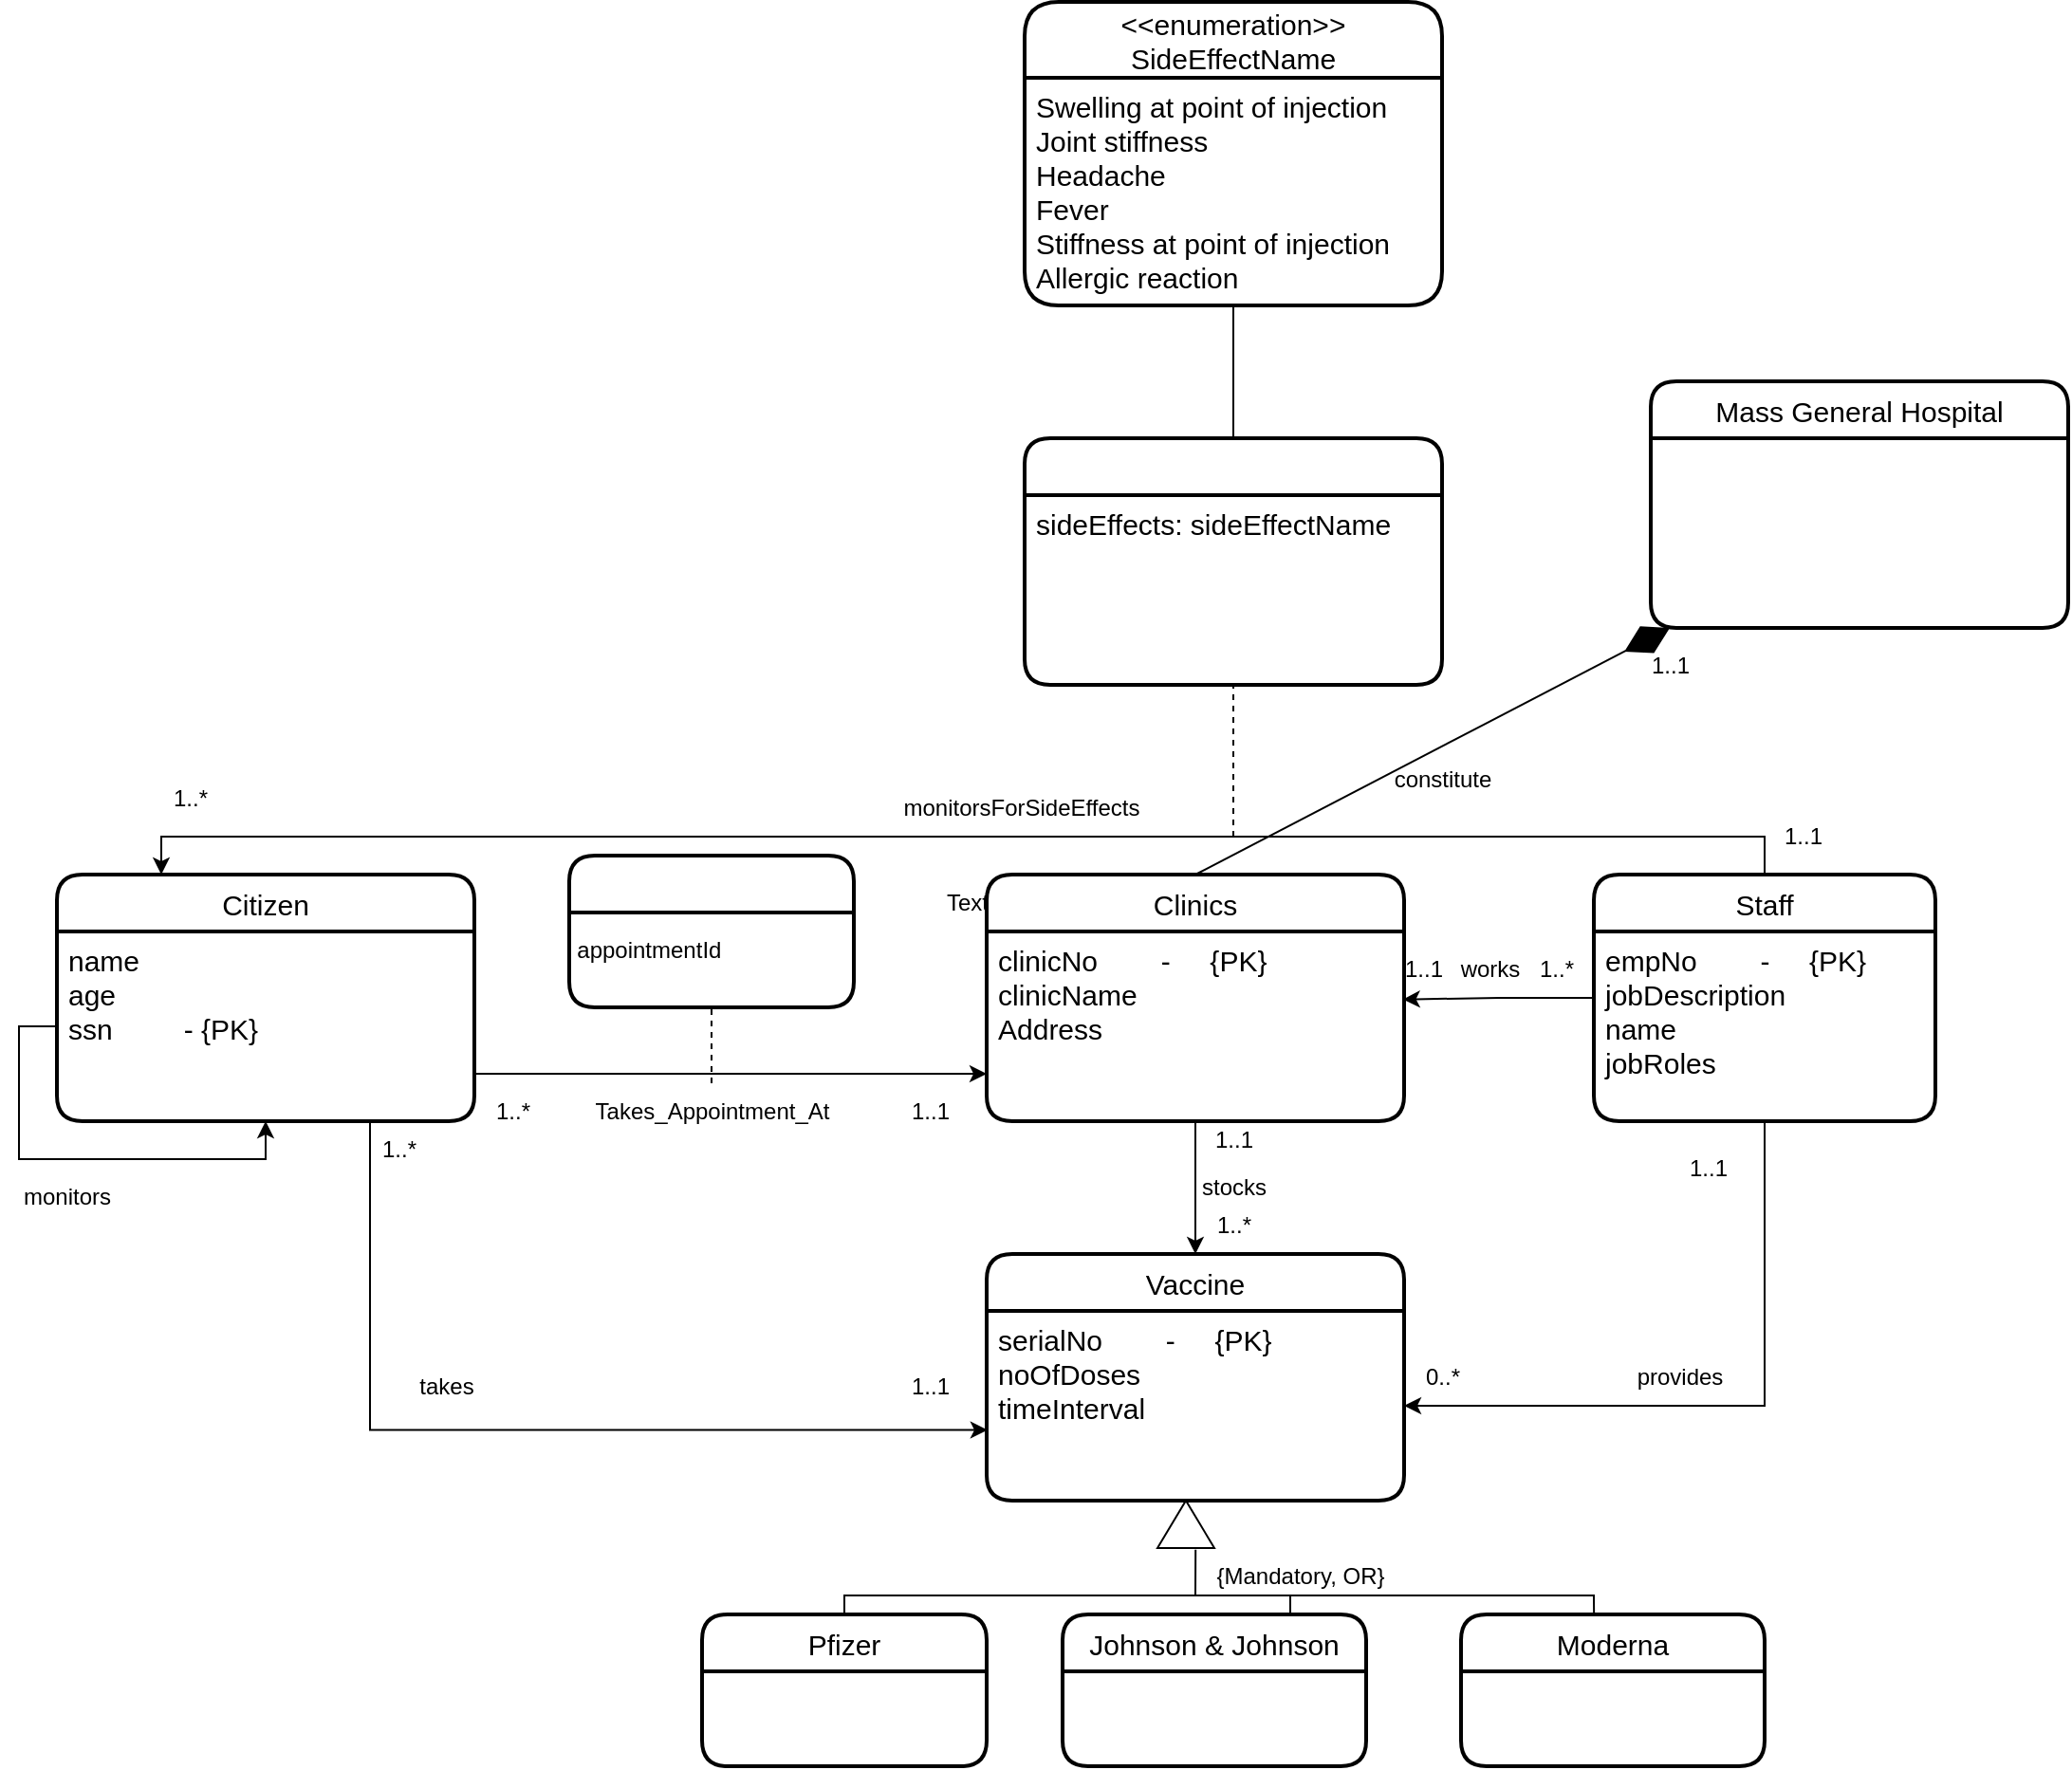 <mxfile version="20.8.5" type="github" pages="3">
  <diagram id="0muBZeDZ4wnzqgPl6z7S" name="Page-3">
    <mxGraphModel dx="3168" dy="2088" grid="1" gridSize="10" guides="1" tooltips="1" connect="1" arrows="1" fold="1" page="1" pageScale="1" pageWidth="850" pageHeight="1100" math="0" shadow="0">
      <root>
        <mxCell id="0" />
        <mxCell id="1" parent="0" />
        <mxCell id="P3esFlHFc6xtRCxM-Ww3-1" value="Clinics" style="swimlane;childLayout=stackLayout;horizontal=1;startSize=30;horizontalStack=0;rounded=1;fontSize=15;fontStyle=0;strokeWidth=2;resizeParent=0;resizeLast=1;shadow=0;dashed=0;align=center;" vertex="1" parent="1">
          <mxGeometry x="-520" y="90" width="220" height="130" as="geometry" />
        </mxCell>
        <mxCell id="P3esFlHFc6xtRCxM-Ww3-2" value="clinicNo        -     {PK}&#xa;clinicName    &#xa;Address&#xa;" style="align=left;strokeColor=none;fillColor=none;spacingLeft=4;fontSize=15;verticalAlign=top;resizable=0;rotatable=0;part=1;" vertex="1" parent="P3esFlHFc6xtRCxM-Ww3-1">
          <mxGeometry y="30" width="220" height="100" as="geometry" />
        </mxCell>
        <mxCell id="P3esFlHFc6xtRCxM-Ww3-4" value="Vaccine" style="swimlane;childLayout=stackLayout;horizontal=1;startSize=30;horizontalStack=0;rounded=1;fontSize=15;fontStyle=0;strokeWidth=2;resizeParent=0;resizeLast=1;shadow=0;dashed=0;align=center;" vertex="1" parent="1">
          <mxGeometry x="-520" y="290" width="220" height="130" as="geometry" />
        </mxCell>
        <mxCell id="P3esFlHFc6xtRCxM-Ww3-5" value="serialNo        -     {PK}&#xa;noOfDoses&#xa;timeInterval&#xa;" style="align=left;strokeColor=none;fillColor=none;spacingLeft=4;fontSize=15;verticalAlign=top;resizable=0;rotatable=0;part=1;" vertex="1" parent="P3esFlHFc6xtRCxM-Ww3-4">
          <mxGeometry y="30" width="220" height="100" as="geometry" />
        </mxCell>
        <mxCell id="P3esFlHFc6xtRCxM-Ww3-6" value="Pfizer" style="swimlane;childLayout=stackLayout;horizontal=1;startSize=30;horizontalStack=0;rounded=1;fontSize=15;fontStyle=0;strokeWidth=2;resizeParent=0;resizeLast=1;shadow=0;dashed=0;align=center;" vertex="1" parent="1">
          <mxGeometry x="-670" y="480" width="150" height="80" as="geometry" />
        </mxCell>
        <mxCell id="P3esFlHFc6xtRCxM-Ww3-8" value="Johnson &amp; Johnson" style="swimlane;childLayout=stackLayout;horizontal=1;startSize=30;horizontalStack=0;rounded=1;fontSize=15;fontStyle=0;strokeWidth=2;resizeParent=0;resizeLast=1;shadow=0;dashed=0;align=center;" vertex="1" parent="1">
          <mxGeometry x="-480" y="480" width="160" height="80" as="geometry" />
        </mxCell>
        <mxCell id="P3esFlHFc6xtRCxM-Ww3-9" value="Moderna" style="swimlane;childLayout=stackLayout;horizontal=1;startSize=30;horizontalStack=0;rounded=1;fontSize=15;fontStyle=0;strokeWidth=2;resizeParent=0;resizeLast=1;shadow=0;dashed=0;align=center;" vertex="1" parent="1">
          <mxGeometry x="-270" y="480" width="160" height="80" as="geometry" />
        </mxCell>
        <mxCell id="P3esFlHFc6xtRCxM-Ww3-10" value="" style="triangle;whiteSpace=wrap;html=1;rotation=-90;" vertex="1" parent="1">
          <mxGeometry x="-427.5" y="417.5" width="25" height="30" as="geometry" />
        </mxCell>
        <mxCell id="P3esFlHFc6xtRCxM-Ww3-11" value="" style="endArrow=none;html=1;rounded=0;exitX=0.5;exitY=0;exitDx=0;exitDy=0;entryX=-0.035;entryY=0.67;entryDx=0;entryDy=0;entryPerimeter=0;" edge="1" parent="1" source="P3esFlHFc6xtRCxM-Ww3-6" target="P3esFlHFc6xtRCxM-Ww3-10">
          <mxGeometry width="50" height="50" relative="1" as="geometry">
            <mxPoint x="-460" y="410" as="sourcePoint" />
            <mxPoint x="-410" y="450" as="targetPoint" />
            <Array as="points">
              <mxPoint x="-595" y="470" />
              <mxPoint x="-410" y="470" />
            </Array>
          </mxGeometry>
        </mxCell>
        <mxCell id="P3esFlHFc6xtRCxM-Ww3-12" value="" style="endArrow=none;html=1;rounded=0;entryX=0.75;entryY=0;entryDx=0;entryDy=0;" edge="1" parent="1" target="P3esFlHFc6xtRCxM-Ww3-8">
          <mxGeometry width="50" height="50" relative="1" as="geometry">
            <mxPoint x="-410" y="470" as="sourcePoint" />
            <mxPoint x="-370" y="400" as="targetPoint" />
            <Array as="points">
              <mxPoint x="-360" y="470" />
            </Array>
          </mxGeometry>
        </mxCell>
        <mxCell id="P3esFlHFc6xtRCxM-Ww3-13" value="" style="endArrow=none;html=1;rounded=0;entryX=0.438;entryY=0;entryDx=0;entryDy=0;entryPerimeter=0;" edge="1" parent="1" target="P3esFlHFc6xtRCxM-Ww3-9">
          <mxGeometry width="50" height="50" relative="1" as="geometry">
            <mxPoint x="-360" y="470" as="sourcePoint" />
            <mxPoint x="-280" y="400" as="targetPoint" />
            <Array as="points">
              <mxPoint x="-200" y="470" />
            </Array>
          </mxGeometry>
        </mxCell>
        <mxCell id="P3esFlHFc6xtRCxM-Ww3-14" value="{Mandatory, OR}" style="text;html=1;align=center;verticalAlign=middle;resizable=0;points=[];autosize=1;strokeColor=none;fillColor=none;" vertex="1" parent="1">
          <mxGeometry x="-410" y="445" width="110" height="30" as="geometry" />
        </mxCell>
        <mxCell id="P3esFlHFc6xtRCxM-Ww3-22" style="edgeStyle=orthogonalEdgeStyle;rounded=0;orthogonalLoop=1;jettySize=auto;html=1;exitX=0;exitY=0.5;exitDx=0;exitDy=0;entryX=0.997;entryY=0.358;entryDx=0;entryDy=0;entryPerimeter=0;" edge="1" parent="1" source="P3esFlHFc6xtRCxM-Ww3-15" target="P3esFlHFc6xtRCxM-Ww3-2">
          <mxGeometry relative="1" as="geometry" />
        </mxCell>
        <mxCell id="P3esFlHFc6xtRCxM-Ww3-30" style="edgeStyle=orthogonalEdgeStyle;rounded=0;orthogonalLoop=1;jettySize=auto;html=1;exitX=0.5;exitY=0;exitDx=0;exitDy=0;entryX=0.25;entryY=0;entryDx=0;entryDy=0;" edge="1" parent="1" source="P3esFlHFc6xtRCxM-Ww3-15" target="P3esFlHFc6xtRCxM-Ww3-26">
          <mxGeometry relative="1" as="geometry" />
        </mxCell>
        <mxCell id="P3esFlHFc6xtRCxM-Ww3-15" value="Staff" style="swimlane;childLayout=stackLayout;horizontal=1;startSize=30;horizontalStack=0;rounded=1;fontSize=15;fontStyle=0;strokeWidth=2;resizeParent=0;resizeLast=1;shadow=0;dashed=0;align=center;" vertex="1" parent="1">
          <mxGeometry x="-200" y="90" width="180" height="130" as="geometry" />
        </mxCell>
        <mxCell id="P3esFlHFc6xtRCxM-Ww3-16" value="empNo        -     {PK}&#xa;jobDescription    &#xa;name&#xa;jobRoles&#xa;&#xa;" style="align=left;strokeColor=none;fillColor=none;spacingLeft=4;fontSize=15;verticalAlign=top;resizable=0;rotatable=0;part=1;" vertex="1" parent="P3esFlHFc6xtRCxM-Ww3-15">
          <mxGeometry y="30" width="180" height="100" as="geometry" />
        </mxCell>
        <mxCell id="P3esFlHFc6xtRCxM-Ww3-17" style="edgeStyle=orthogonalEdgeStyle;rounded=0;orthogonalLoop=1;jettySize=auto;html=1;exitX=0.5;exitY=1;exitDx=0;exitDy=0;entryX=0.5;entryY=0;entryDx=0;entryDy=0;" edge="1" parent="1" source="P3esFlHFc6xtRCxM-Ww3-2" target="P3esFlHFc6xtRCxM-Ww3-4">
          <mxGeometry relative="1" as="geometry" />
        </mxCell>
        <mxCell id="P3esFlHFc6xtRCxM-Ww3-18" value="stocks" style="text;html=1;align=center;verticalAlign=middle;resizable=0;points=[];autosize=1;strokeColor=none;fillColor=none;" vertex="1" parent="1">
          <mxGeometry x="-420" y="240" width="60" height="30" as="geometry" />
        </mxCell>
        <mxCell id="P3esFlHFc6xtRCxM-Ww3-19" value="1..1" style="text;html=1;align=center;verticalAlign=middle;resizable=0;points=[];autosize=1;strokeColor=none;fillColor=none;" vertex="1" parent="1">
          <mxGeometry x="-410" y="215" width="40" height="30" as="geometry" />
        </mxCell>
        <mxCell id="P3esFlHFc6xtRCxM-Ww3-20" value="1..*" style="text;html=1;align=center;verticalAlign=middle;resizable=0;points=[];autosize=1;strokeColor=none;fillColor=none;" vertex="1" parent="1">
          <mxGeometry x="-410" y="260" width="40" height="30" as="geometry" />
        </mxCell>
        <mxCell id="P3esFlHFc6xtRCxM-Ww3-23" value="works" style="text;html=1;align=center;verticalAlign=middle;resizable=0;points=[];autosize=1;strokeColor=none;fillColor=none;" vertex="1" parent="1">
          <mxGeometry x="-280" y="125" width="50" height="30" as="geometry" />
        </mxCell>
        <mxCell id="P3esFlHFc6xtRCxM-Ww3-24" value="1..1" style="text;html=1;align=center;verticalAlign=middle;resizable=0;points=[];autosize=1;strokeColor=none;fillColor=none;" vertex="1" parent="1">
          <mxGeometry x="-310" y="125" width="40" height="30" as="geometry" />
        </mxCell>
        <mxCell id="P3esFlHFc6xtRCxM-Ww3-25" value="1..*" style="text;html=1;align=center;verticalAlign=middle;resizable=0;points=[];autosize=1;strokeColor=none;fillColor=none;" vertex="1" parent="1">
          <mxGeometry x="-240" y="125" width="40" height="30" as="geometry" />
        </mxCell>
        <mxCell id="P3esFlHFc6xtRCxM-Ww3-26" value="Citizen" style="swimlane;childLayout=stackLayout;horizontal=1;startSize=30;horizontalStack=0;rounded=1;fontSize=15;fontStyle=0;strokeWidth=2;resizeParent=0;resizeLast=1;shadow=0;dashed=0;align=center;" vertex="1" parent="1">
          <mxGeometry x="-1010" y="90" width="220" height="130" as="geometry" />
        </mxCell>
        <mxCell id="P3esFlHFc6xtRCxM-Ww3-27" value="name&#xa;age&#xa;ssn         - {PK}&#xa;" style="align=left;strokeColor=none;fillColor=none;spacingLeft=4;fontSize=15;verticalAlign=top;resizable=0;rotatable=0;part=1;" vertex="1" parent="P3esFlHFc6xtRCxM-Ww3-26">
          <mxGeometry y="30" width="220" height="100" as="geometry" />
        </mxCell>
        <mxCell id="P3esFlHFc6xtRCxM-Ww3-28" style="edgeStyle=orthogonalEdgeStyle;rounded=0;orthogonalLoop=1;jettySize=auto;html=1;exitX=0;exitY=0.5;exitDx=0;exitDy=0;" edge="1" parent="P3esFlHFc6xtRCxM-Ww3-26" source="P3esFlHFc6xtRCxM-Ww3-27" target="P3esFlHFc6xtRCxM-Ww3-27">
          <mxGeometry relative="1" as="geometry" />
        </mxCell>
        <mxCell id="P3esFlHFc6xtRCxM-Ww3-29" value="monitors" style="text;html=1;align=center;verticalAlign=middle;resizable=0;points=[];autosize=1;strokeColor=none;fillColor=none;" vertex="1" parent="1">
          <mxGeometry x="-1040" y="245" width="70" height="30" as="geometry" />
        </mxCell>
        <mxCell id="P3esFlHFc6xtRCxM-Ww3-31" value="monitorsForSideEffects" style="text;html=1;align=center;verticalAlign=middle;resizable=0;points=[];autosize=1;strokeColor=none;fillColor=none;" vertex="1" parent="1">
          <mxGeometry x="-577.5" y="40" width="150" height="30" as="geometry" />
        </mxCell>
        <mxCell id="P3esFlHFc6xtRCxM-Ww3-32" value="" style="swimlane;childLayout=stackLayout;horizontal=1;startSize=30;horizontalStack=0;rounded=1;fontSize=15;fontStyle=0;strokeWidth=2;resizeParent=0;resizeLast=1;shadow=0;dashed=0;align=center;" vertex="1" parent="1">
          <mxGeometry x="-500" y="-140" width="220" height="130" as="geometry" />
        </mxCell>
        <mxCell id="P3esFlHFc6xtRCxM-Ww3-33" value="sideEffects: sideEffectName " style="align=left;strokeColor=none;fillColor=none;spacingLeft=4;fontSize=15;verticalAlign=top;resizable=0;rotatable=0;part=1;" vertex="1" parent="P3esFlHFc6xtRCxM-Ww3-32">
          <mxGeometry y="30" width="220" height="100" as="geometry" />
        </mxCell>
        <mxCell id="P3esFlHFc6xtRCxM-Ww3-35" value="" style="endArrow=none;dashed=1;html=1;rounded=0;entryX=0.5;entryY=1;entryDx=0;entryDy=0;" edge="1" parent="1" target="P3esFlHFc6xtRCxM-Ww3-33">
          <mxGeometry width="50" height="50" relative="1" as="geometry">
            <mxPoint x="-390" y="70" as="sourcePoint" />
            <mxPoint x="-360" y="100" as="targetPoint" />
          </mxGeometry>
        </mxCell>
        <mxCell id="P3esFlHFc6xtRCxM-Ww3-36" value="&lt;&lt;enumeration&gt;&gt;&#xa;SideEffectName" style="swimlane;childLayout=stackLayout;horizontal=1;startSize=40;horizontalStack=0;rounded=1;fontSize=15;fontStyle=0;strokeWidth=2;resizeParent=0;resizeLast=1;shadow=0;dashed=0;align=center;" vertex="1" parent="1">
          <mxGeometry x="-500" y="-370" width="220" height="160" as="geometry" />
        </mxCell>
        <mxCell id="P3esFlHFc6xtRCxM-Ww3-37" value="Swelling at point of injection&#xa;Joint stiffness&#xa;Headache&#xa;Fever&#xa;Stiffness at point of injection&#xa;Allergic reaction&#xa;" style="align=left;strokeColor=none;fillColor=none;spacingLeft=4;fontSize=15;verticalAlign=top;resizable=0;rotatable=0;part=1;" vertex="1" parent="P3esFlHFc6xtRCxM-Ww3-36">
          <mxGeometry y="40" width="220" height="120" as="geometry" />
        </mxCell>
        <mxCell id="P3esFlHFc6xtRCxM-Ww3-38" value="" style="endArrow=none;html=1;rounded=0;entryX=0.5;entryY=1;entryDx=0;entryDy=0;" edge="1" parent="1" source="P3esFlHFc6xtRCxM-Ww3-32" target="P3esFlHFc6xtRCxM-Ww3-36">
          <mxGeometry width="50" height="50" relative="1" as="geometry">
            <mxPoint x="-410" y="-70" as="sourcePoint" />
            <mxPoint x="-360" y="-120" as="targetPoint" />
          </mxGeometry>
        </mxCell>
        <mxCell id="P3esFlHFc6xtRCxM-Ww3-39" value="1..*" style="text;html=1;align=center;verticalAlign=middle;resizable=0;points=[];autosize=1;strokeColor=none;fillColor=none;" vertex="1" parent="1">
          <mxGeometry x="-960" y="35" width="40" height="30" as="geometry" />
        </mxCell>
        <mxCell id="P3esFlHFc6xtRCxM-Ww3-40" style="edgeStyle=orthogonalEdgeStyle;rounded=0;orthogonalLoop=1;jettySize=auto;html=1;exitX=0.75;exitY=1;exitDx=0;exitDy=0;entryX=0.002;entryY=0.628;entryDx=0;entryDy=0;entryPerimeter=0;" edge="1" parent="1" source="P3esFlHFc6xtRCxM-Ww3-27" target="P3esFlHFc6xtRCxM-Ww3-5">
          <mxGeometry relative="1" as="geometry" />
        </mxCell>
        <mxCell id="P3esFlHFc6xtRCxM-Ww3-41" value="takes" style="text;html=1;align=center;verticalAlign=middle;resizable=0;points=[];autosize=1;strokeColor=none;fillColor=none;" vertex="1" parent="1">
          <mxGeometry x="-830" y="345" width="50" height="30" as="geometry" />
        </mxCell>
        <mxCell id="P3esFlHFc6xtRCxM-Ww3-42" value="1..*" style="text;html=1;align=center;verticalAlign=middle;resizable=0;points=[];autosize=1;strokeColor=none;fillColor=none;" vertex="1" parent="1">
          <mxGeometry x="-850" y="220" width="40" height="30" as="geometry" />
        </mxCell>
        <mxCell id="P3esFlHFc6xtRCxM-Ww3-43" value="1..1" style="text;html=1;align=center;verticalAlign=middle;resizable=0;points=[];autosize=1;strokeColor=none;fillColor=none;" vertex="1" parent="1">
          <mxGeometry x="-570" y="345" width="40" height="30" as="geometry" />
        </mxCell>
        <mxCell id="P3esFlHFc6xtRCxM-Ww3-44" style="edgeStyle=orthogonalEdgeStyle;rounded=0;orthogonalLoop=1;jettySize=auto;html=1;exitX=0.5;exitY=1;exitDx=0;exitDy=0;entryX=1;entryY=0.5;entryDx=0;entryDy=0;" edge="1" parent="1" source="P3esFlHFc6xtRCxM-Ww3-16" target="P3esFlHFc6xtRCxM-Ww3-5">
          <mxGeometry relative="1" as="geometry" />
        </mxCell>
        <mxCell id="P3esFlHFc6xtRCxM-Ww3-45" value="provides" style="text;html=1;align=center;verticalAlign=middle;resizable=0;points=[];autosize=1;strokeColor=none;fillColor=none;" vertex="1" parent="1">
          <mxGeometry x="-190" y="340" width="70" height="30" as="geometry" />
        </mxCell>
        <mxCell id="P3esFlHFc6xtRCxM-Ww3-46" value="0..*" style="text;html=1;align=center;verticalAlign=middle;resizable=0;points=[];autosize=1;strokeColor=none;fillColor=none;" vertex="1" parent="1">
          <mxGeometry x="-300" y="340" width="40" height="30" as="geometry" />
        </mxCell>
        <mxCell id="P3esFlHFc6xtRCxM-Ww3-48" value="" style="swimlane;childLayout=stackLayout;horizontal=1;startSize=30;horizontalStack=0;rounded=1;fontSize=15;fontStyle=0;strokeWidth=2;resizeParent=0;resizeLast=1;shadow=0;dashed=0;align=center;" vertex="1" parent="1">
          <mxGeometry x="-740" y="80" width="150" height="80" as="geometry" />
        </mxCell>
        <mxCell id="P3esFlHFc6xtRCxM-Ww3-49" value="&lt;span style=&quot;white-space: pre;&quot;&gt;	&lt;/span&gt;appointmentId" style="text;html=1;align=center;verticalAlign=middle;resizable=0;points=[];autosize=1;strokeColor=none;fillColor=none;" vertex="1" parent="1">
          <mxGeometry x="-765" y="115" width="130" height="30" as="geometry" />
        </mxCell>
        <mxCell id="P3esFlHFc6xtRCxM-Ww3-51" style="edgeStyle=orthogonalEdgeStyle;rounded=0;orthogonalLoop=1;jettySize=auto;html=1;exitX=1;exitY=0.75;exitDx=0;exitDy=0;entryX=0;entryY=0.75;entryDx=0;entryDy=0;" edge="1" parent="1" source="P3esFlHFc6xtRCxM-Ww3-27" target="P3esFlHFc6xtRCxM-Ww3-2">
          <mxGeometry relative="1" as="geometry" />
        </mxCell>
        <mxCell id="P3esFlHFc6xtRCxM-Ww3-52" value="" style="endArrow=none;dashed=1;html=1;rounded=0;entryX=0.5;entryY=1;entryDx=0;entryDy=0;" edge="1" parent="1" target="P3esFlHFc6xtRCxM-Ww3-48">
          <mxGeometry width="50" height="50" relative="1" as="geometry">
            <mxPoint x="-665" y="200" as="sourcePoint" />
            <mxPoint x="-670" y="220" as="targetPoint" />
          </mxGeometry>
        </mxCell>
        <mxCell id="P3esFlHFc6xtRCxM-Ww3-53" value="Takes_Appointment_At" style="text;html=1;align=center;verticalAlign=middle;resizable=0;points=[];autosize=1;strokeColor=none;fillColor=none;" vertex="1" parent="1">
          <mxGeometry x="-740" y="200" width="150" height="30" as="geometry" />
        </mxCell>
        <mxCell id="P3esFlHFc6xtRCxM-Ww3-54" value="1..*" style="text;html=1;align=center;verticalAlign=middle;resizable=0;points=[];autosize=1;strokeColor=none;fillColor=none;" vertex="1" parent="1">
          <mxGeometry x="-790" y="200" width="40" height="30" as="geometry" />
        </mxCell>
        <mxCell id="P3esFlHFc6xtRCxM-Ww3-55" value="1..1" style="text;html=1;align=center;verticalAlign=middle;resizable=0;points=[];autosize=1;strokeColor=none;fillColor=none;" vertex="1" parent="1">
          <mxGeometry x="-570" y="200" width="40" height="30" as="geometry" />
        </mxCell>
        <mxCell id="P3esFlHFc6xtRCxM-Ww3-56" value="1..1" style="text;html=1;align=center;verticalAlign=middle;resizable=0;points=[];autosize=1;strokeColor=none;fillColor=none;" vertex="1" parent="1">
          <mxGeometry x="-160" y="230" width="40" height="30" as="geometry" />
        </mxCell>
        <mxCell id="P3esFlHFc6xtRCxM-Ww3-57" value="1..1" style="text;html=1;align=center;verticalAlign=middle;resizable=0;points=[];autosize=1;strokeColor=none;fillColor=none;" vertex="1" parent="1">
          <mxGeometry x="-110" y="55" width="40" height="30" as="geometry" />
        </mxCell>
        <mxCell id="P3esFlHFc6xtRCxM-Ww3-58" value="" style="endArrow=diamondThin;endFill=1;endSize=24;html=1;rounded=0;exitX=0.5;exitY=0;exitDx=0;exitDy=0;" edge="1" parent="1" source="P3esFlHFc6xtRCxM-Ww3-1">
          <mxGeometry width="160" relative="1" as="geometry">
            <mxPoint x="-440" y="10" as="sourcePoint" />
            <mxPoint x="-160" y="-40" as="targetPoint" />
          </mxGeometry>
        </mxCell>
        <mxCell id="P3esFlHFc6xtRCxM-Ww3-59" value="Mass General Hospital" style="swimlane;childLayout=stackLayout;horizontal=1;startSize=30;horizontalStack=0;rounded=1;fontSize=15;fontStyle=0;strokeWidth=2;resizeParent=0;resizeLast=1;shadow=0;dashed=0;align=center;" vertex="1" parent="1">
          <mxGeometry x="-170" y="-170" width="220" height="130" as="geometry" />
        </mxCell>
        <mxCell id="P3esFlHFc6xtRCxM-Ww3-61" value="1..1" style="text;html=1;align=center;verticalAlign=middle;resizable=0;points=[];autosize=1;strokeColor=none;fillColor=none;" vertex="1" parent="1">
          <mxGeometry x="-180" y="-35" width="40" height="30" as="geometry" />
        </mxCell>
        <mxCell id="P3esFlHFc6xtRCxM-Ww3-62" value="constitute" style="text;html=1;align=center;verticalAlign=middle;resizable=0;points=[];autosize=1;strokeColor=none;fillColor=none;" vertex="1" parent="1">
          <mxGeometry x="-315" y="25" width="70" height="30" as="geometry" />
        </mxCell>
        <mxCell id="otCnNXMybzKOtUGZzyCI-1" value="Text" style="text;strokeColor=none;align=center;fillColor=none;html=1;verticalAlign=middle;whiteSpace=wrap;rounded=0;" vertex="1" parent="1">
          <mxGeometry x="-560" y="90" width="60" height="30" as="geometry" />
        </mxCell>
      </root>
    </mxGraphModel>
  </diagram>
  <diagram id="onl90hW0yhVbBo7K8uGe" name="Page-2">
    <mxGraphModel dx="2122" dy="1956" grid="1" gridSize="10" guides="1" tooltips="1" connect="1" arrows="1" fold="1" page="1" pageScale="1" pageWidth="850" pageHeight="1100" math="0" shadow="0">
      <root>
        <mxCell id="0" />
        <mxCell id="1" parent="0" />
        <mxCell id="vEhIdwuRfsxe-VQ4iNBu-19" style="edgeStyle=orthogonalEdgeStyle;rounded=0;orthogonalLoop=1;jettySize=auto;html=1;exitX=0;exitY=0.5;exitDx=0;exitDy=0;entryX=1.002;entryY=0.292;entryDx=0;entryDy=0;entryPerimeter=0;" edge="1" parent="1" source="vEhIdwuRfsxe-VQ4iNBu-1" target="vEhIdwuRfsxe-VQ4iNBu-13">
          <mxGeometry relative="1" as="geometry" />
        </mxCell>
        <mxCell id="vEhIdwuRfsxe-VQ4iNBu-29" style="edgeStyle=orthogonalEdgeStyle;rounded=0;orthogonalLoop=1;jettySize=auto;html=1;exitX=0.5;exitY=0;exitDx=0;exitDy=0;entryX=1;entryY=0.25;entryDx=0;entryDy=0;" edge="1" parent="1" source="vEhIdwuRfsxe-VQ4iNBu-1" target="vEhIdwuRfsxe-VQ4iNBu-28">
          <mxGeometry relative="1" as="geometry" />
        </mxCell>
        <mxCell id="vEhIdwuRfsxe-VQ4iNBu-1" value="Region" style="swimlane;childLayout=stackLayout;horizontal=1;startSize=30;horizontalStack=0;rounded=1;fontSize=15;fontStyle=0;strokeWidth=2;resizeParent=0;resizeLast=1;shadow=0;dashed=0;align=center;" vertex="1" parent="1">
          <mxGeometry x="-320" y="240" width="220" height="100" as="geometry" />
        </mxCell>
        <mxCell id="vEhIdwuRfsxe-VQ4iNBu-2" value="id                -         {PK}&#xa;name&#xa;" style="align=left;strokeColor=none;fillColor=none;spacingLeft=4;fontSize=15;verticalAlign=top;resizable=0;rotatable=0;part=1;" vertex="1" parent="vEhIdwuRfsxe-VQ4iNBu-1">
          <mxGeometry y="30" width="220" height="70" as="geometry" />
        </mxCell>
        <mxCell id="vEhIdwuRfsxe-VQ4iNBu-23" style="edgeStyle=orthogonalEdgeStyle;rounded=0;orthogonalLoop=1;jettySize=auto;html=1;exitX=0.5;exitY=0;exitDx=0;exitDy=0;entryX=0.5;entryY=1;entryDx=0;entryDy=0;" edge="1" parent="1" source="vEhIdwuRfsxe-VQ4iNBu-4" target="vEhIdwuRfsxe-VQ4iNBu-2">
          <mxGeometry relative="1" as="geometry" />
        </mxCell>
        <mxCell id="vEhIdwuRfsxe-VQ4iNBu-4" value="Sensors" style="swimlane;childLayout=stackLayout;horizontal=1;startSize=30;horizontalStack=0;rounded=1;fontSize=15;fontStyle=0;strokeWidth=2;resizeParent=0;resizeLast=1;shadow=0;dashed=0;align=center;" vertex="1" parent="1">
          <mxGeometry x="-680" y="430" width="220" height="130" as="geometry" />
        </mxCell>
        <mxCell id="vEhIdwuRfsxe-VQ4iNBu-5" value="tagId             - {PK}&#xa;sex&#xa;dateOfTagging&#xa;approximateAgeOfAnimal&#xa;" style="align=left;strokeColor=none;fillColor=none;spacingLeft=4;fontSize=15;verticalAlign=top;resizable=0;rotatable=0;part=1;" vertex="1" parent="vEhIdwuRfsxe-VQ4iNBu-4">
          <mxGeometry y="30" width="220" height="100" as="geometry" />
        </mxCell>
        <mxCell id="vEhIdwuRfsxe-VQ4iNBu-12" value="Climate" style="swimlane;childLayout=stackLayout;horizontal=1;startSize=30;horizontalStack=0;rounded=1;fontSize=15;fontStyle=0;strokeWidth=2;resizeParent=0;resizeLast=1;shadow=0;dashed=0;align=center;" vertex="1" parent="1">
          <mxGeometry x="-680" y="240" width="220" height="100" as="geometry" />
        </mxCell>
        <mxCell id="vEhIdwuRfsxe-VQ4iNBu-13" value="climateId        -     {PK}&#xa;type&#xa;description&#xa;" style="align=left;strokeColor=none;fillColor=none;spacingLeft=4;fontSize=15;verticalAlign=top;resizable=0;rotatable=0;part=1;" vertex="1" parent="vEhIdwuRfsxe-VQ4iNBu-12">
          <mxGeometry y="30" width="220" height="70" as="geometry" />
        </mxCell>
        <mxCell id="vEhIdwuRfsxe-VQ4iNBu-20" value="exhibits" style="text;html=1;align=center;verticalAlign=middle;resizable=0;points=[];autosize=1;strokeColor=none;fillColor=none;" vertex="1" parent="1">
          <mxGeometry x="-410" y="260" width="60" height="30" as="geometry" />
        </mxCell>
        <mxCell id="vEhIdwuRfsxe-VQ4iNBu-21" value="1..1" style="text;html=1;align=center;verticalAlign=middle;resizable=0;points=[];autosize=1;strokeColor=none;fillColor=none;" vertex="1" parent="1">
          <mxGeometry x="-450" y="260" width="40" height="30" as="geometry" />
        </mxCell>
        <mxCell id="vEhIdwuRfsxe-VQ4iNBu-22" value="1..1" style="text;html=1;align=center;verticalAlign=middle;resizable=0;points=[];autosize=1;strokeColor=none;fillColor=none;" vertex="1" parent="1">
          <mxGeometry x="-360" y="260" width="40" height="30" as="geometry" />
        </mxCell>
        <mxCell id="vEhIdwuRfsxe-VQ4iNBu-24" value="Tracks_Animals_In" style="text;html=1;align=center;verticalAlign=middle;resizable=0;points=[];autosize=1;strokeColor=none;fillColor=none;" vertex="1" parent="1">
          <mxGeometry x="-485" y="385" width="130" height="30" as="geometry" />
        </mxCell>
        <mxCell id="vEhIdwuRfsxe-VQ4iNBu-25" value="0..*" style="text;html=1;align=center;verticalAlign=middle;resizable=0;points=[];autosize=1;strokeColor=none;fillColor=none;" vertex="1" parent="1">
          <mxGeometry x="-570" y="405" width="40" height="30" as="geometry" />
        </mxCell>
        <mxCell id="vEhIdwuRfsxe-VQ4iNBu-26" value="1..1" style="text;html=1;align=center;verticalAlign=middle;resizable=0;points=[];autosize=1;strokeColor=none;fillColor=none;" vertex="1" parent="1">
          <mxGeometry x="-210" y="345" width="40" height="30" as="geometry" />
        </mxCell>
        <mxCell id="vEhIdwuRfsxe-VQ4iNBu-27" value="Species" style="swimlane;childLayout=stackLayout;horizontal=1;startSize=30;horizontalStack=0;rounded=1;fontSize=15;fontStyle=0;strokeWidth=2;resizeParent=0;resizeLast=1;shadow=0;dashed=0;align=center;" vertex="1" parent="1">
          <mxGeometry x="-680" y="20" width="220" height="130" as="geometry" />
        </mxCell>
        <mxCell id="vEhIdwuRfsxe-VQ4iNBu-28" value="speciesId            - {PK}&#xa;scientificName&#xa;commonName&#xa;" style="align=left;strokeColor=none;fillColor=none;spacingLeft=4;fontSize=15;verticalAlign=top;resizable=0;rotatable=0;part=1;" vertex="1" parent="vEhIdwuRfsxe-VQ4iNBu-27">
          <mxGeometry y="30" width="220" height="100" as="geometry" />
        </mxCell>
        <mxCell id="vEhIdwuRfsxe-VQ4iNBu-30" value="Surveyed_On" style="text;html=1;align=center;verticalAlign=middle;resizable=0;points=[];autosize=1;strokeColor=none;fillColor=none;" vertex="1" parent="1">
          <mxGeometry x="-370" y="45" width="100" height="30" as="geometry" />
        </mxCell>
        <mxCell id="vEhIdwuRfsxe-VQ4iNBu-31" value="1..*" style="text;html=1;align=center;verticalAlign=middle;resizable=0;points=[];autosize=1;strokeColor=none;fillColor=none;" vertex="1" parent="1">
          <mxGeometry x="-460" y="45" width="40" height="30" as="geometry" />
        </mxCell>
        <mxCell id="vEhIdwuRfsxe-VQ4iNBu-32" value="1..*" style="text;html=1;align=center;verticalAlign=middle;resizable=0;points=[];autosize=1;strokeColor=none;fillColor=none;" vertex="1" parent="1">
          <mxGeometry x="-210" y="205" width="40" height="30" as="geometry" />
        </mxCell>
        <mxCell id="vEhIdwuRfsxe-VQ4iNBu-33" value="" style="swimlane;childLayout=stackLayout;horizontal=1;startSize=30;horizontalStack=0;rounded=1;fontSize=15;fontStyle=0;strokeWidth=2;resizeParent=0;resizeLast=1;shadow=0;dashed=0;align=center;" vertex="1" parent="1">
          <mxGeometry x="-355" y="-100" width="220" height="70" as="geometry" />
        </mxCell>
        <mxCell id="vEhIdwuRfsxe-VQ4iNBu-34" value="noOfAnimals" style="align=left;strokeColor=none;fillColor=none;spacingLeft=4;fontSize=15;verticalAlign=top;resizable=0;rotatable=0;part=1;" vertex="1" parent="vEhIdwuRfsxe-VQ4iNBu-33">
          <mxGeometry y="30" width="220" height="40" as="geometry" />
        </mxCell>
        <mxCell id="vEhIdwuRfsxe-VQ4iNBu-35" value="" style="endArrow=none;dashed=1;html=1;rounded=0;entryX=0.5;entryY=1;entryDx=0;entryDy=0;" edge="1" parent="1" target="vEhIdwuRfsxe-VQ4iNBu-34">
          <mxGeometry width="50" height="50" relative="1" as="geometry">
            <mxPoint x="-245" y="70" as="sourcePoint" />
            <mxPoint x="-340" y="80" as="targetPoint" />
          </mxGeometry>
        </mxCell>
        <mxCell id="vEhIdwuRfsxe-VQ4iNBu-43" style="edgeStyle=orthogonalEdgeStyle;rounded=0;orthogonalLoop=1;jettySize=auto;html=1;exitX=0.5;exitY=0;exitDx=0;exitDy=0;entryX=0.5;entryY=1;entryDx=0;entryDy=0;" edge="1" parent="1" source="vEhIdwuRfsxe-VQ4iNBu-36" target="vEhIdwuRfsxe-VQ4iNBu-39">
          <mxGeometry relative="1" as="geometry" />
        </mxCell>
        <mxCell id="vEhIdwuRfsxe-VQ4iNBu-36" value="Country" style="swimlane;childLayout=stackLayout;horizontal=1;startSize=30;horizontalStack=0;rounded=1;fontSize=15;fontStyle=0;strokeWidth=2;resizeParent=0;resizeLast=1;shadow=0;dashed=0;align=center;" vertex="1" parent="1">
          <mxGeometry x="40" y="240" width="220" height="100" as="geometry" />
        </mxCell>
        <mxCell id="vEhIdwuRfsxe-VQ4iNBu-37" value="name                -         {PK}&#xa;&#xa;" style="align=left;strokeColor=none;fillColor=none;spacingLeft=4;fontSize=15;verticalAlign=top;resizable=0;rotatable=0;part=1;" vertex="1" parent="vEhIdwuRfsxe-VQ4iNBu-36">
          <mxGeometry y="30" width="220" height="70" as="geometry" />
        </mxCell>
        <mxCell id="vEhIdwuRfsxe-VQ4iNBu-39" value="Continent" style="swimlane;childLayout=stackLayout;horizontal=1;startSize=30;horizontalStack=0;rounded=1;fontSize=15;fontStyle=0;strokeWidth=2;resizeParent=0;resizeLast=1;shadow=0;dashed=0;align=center;" vertex="1" parent="1">
          <mxGeometry x="40" y="20" width="220" height="100" as="geometry" />
        </mxCell>
        <mxCell id="vEhIdwuRfsxe-VQ4iNBu-40" value="name            -        {PK}" style="align=left;strokeColor=none;fillColor=none;spacingLeft=4;fontSize=15;verticalAlign=top;resizable=0;rotatable=0;part=1;" vertex="1" parent="vEhIdwuRfsxe-VQ4iNBu-39">
          <mxGeometry y="30" width="220" height="70" as="geometry" />
        </mxCell>
        <mxCell id="vEhIdwuRfsxe-VQ4iNBu-41" style="edgeStyle=orthogonalEdgeStyle;rounded=0;orthogonalLoop=1;jettySize=auto;html=1;exitX=0;exitY=0.25;exitDx=0;exitDy=0;entryX=1;entryY=0.25;entryDx=0;entryDy=0;" edge="1" parent="1" source="vEhIdwuRfsxe-VQ4iNBu-37" target="vEhIdwuRfsxe-VQ4iNBu-2">
          <mxGeometry relative="1" as="geometry" />
        </mxCell>
        <mxCell id="vEhIdwuRfsxe-VQ4iNBu-42" value="has" style="text;html=1;align=center;verticalAlign=middle;resizable=0;points=[];autosize=1;strokeColor=none;fillColor=none;" vertex="1" parent="1">
          <mxGeometry x="-50" y="255" width="40" height="30" as="geometry" />
        </mxCell>
        <mxCell id="vEhIdwuRfsxe-VQ4iNBu-44" value="lies_in" style="text;html=1;align=center;verticalAlign=middle;resizable=0;points=[];autosize=1;strokeColor=none;fillColor=none;" vertex="1" parent="1">
          <mxGeometry x="150" y="170" width="60" height="30" as="geometry" />
        </mxCell>
        <mxCell id="vEhIdwuRfsxe-VQ4iNBu-45" value="1..*" style="text;html=1;align=center;verticalAlign=middle;resizable=0;points=[];autosize=1;strokeColor=none;fillColor=none;" vertex="1" parent="1">
          <mxGeometry x="-100" y="255" width="40" height="30" as="geometry" />
        </mxCell>
        <mxCell id="vEhIdwuRfsxe-VQ4iNBu-46" value="1..1" style="text;html=1;align=center;verticalAlign=middle;resizable=0;points=[];autosize=1;strokeColor=none;fillColor=none;" vertex="1" parent="1">
          <mxGeometry y="255" width="40" height="30" as="geometry" />
        </mxCell>
        <mxCell id="vEhIdwuRfsxe-VQ4iNBu-48" value="1..*" style="text;html=1;align=center;verticalAlign=middle;resizable=0;points=[];autosize=1;strokeColor=none;fillColor=none;" vertex="1" parent="1">
          <mxGeometry x="150" y="205" width="40" height="30" as="geometry" />
        </mxCell>
        <mxCell id="vEhIdwuRfsxe-VQ4iNBu-49" value="1..*" style="text;html=1;align=center;verticalAlign=middle;resizable=0;points=[];autosize=1;strokeColor=none;fillColor=none;" vertex="1" parent="1">
          <mxGeometry x="150" y="120" width="40" height="30" as="geometry" />
        </mxCell>
      </root>
    </mxGraphModel>
  </diagram>
  <diagram id="WIKZO_O39W_F3QcdNPoz" name="Page-1">
    <mxGraphModel dx="3235" dy="2705" grid="1" gridSize="10" guides="1" tooltips="1" connect="1" arrows="1" fold="1" page="1" pageScale="1" pageWidth="850" pageHeight="1100" math="0" shadow="0">
      <root>
        <mxCell id="0" />
        <mxCell id="1" parent="0" />
        <mxCell id="__Uh9FplEamvk5oUluky-12" value="Mountain Peak" style="swimlane;childLayout=stackLayout;horizontal=1;startSize=30;horizontalStack=0;rounded=1;fontSize=15;fontStyle=0;strokeWidth=2;resizeParent=0;resizeLast=1;shadow=0;dashed=0;align=center;" parent="1" vertex="1">
          <mxGeometry x="285" y="70" width="240" height="200" as="geometry" />
        </mxCell>
        <mxCell id="__Uh9FplEamvk5oUluky-13" value="name [1..1]    - {PK} - &#xa;                        [&quot;Mount Superior&quot;, &#xa;                          &quot;Mount Baldy&quot;, &#xa;                          &quot;Twin Peaks&quot;, &#xa;                          &quot;Hidden Peak&quot;]&#xa;elevation&#xa;latitude&#xa;longitude&#xa;" style="align=left;strokeColor=none;fillColor=none;spacingLeft=4;fontSize=15;verticalAlign=top;resizable=0;rotatable=0;part=1;" parent="__Uh9FplEamvk5oUluky-12" vertex="1">
          <mxGeometry y="30" width="240" height="170" as="geometry" />
        </mxCell>
        <mxCell id="__Uh9FplEamvk5oUluky-28" style="edgeStyle=orthogonalEdgeStyle;rounded=0;orthogonalLoop=1;jettySize=auto;html=1;exitX=0.5;exitY=0;exitDx=0;exitDy=0;entryX=0;entryY=0.5;entryDx=0;entryDy=0;fontSize=15;" parent="1" source="__Uh9FplEamvk5oUluky-15" target="__Uh9FplEamvk5oUluky-12" edge="1">
          <mxGeometry relative="1" as="geometry" />
        </mxCell>
        <mxCell id="__Uh9FplEamvk5oUluky-15" value="Store" style="swimlane;childLayout=stackLayout;horizontal=1;startSize=30;horizontalStack=0;rounded=1;fontSize=15;fontStyle=0;strokeWidth=2;resizeParent=0;resizeLast=1;shadow=0;dashed=0;align=center;" parent="1" vertex="1">
          <mxGeometry x="-35" y="330" width="220" height="90" as="geometry" />
        </mxCell>
        <mxCell id="__Uh9FplEamvk5oUluky-16" value="name   - {PK}&#xa;description&#xa;" style="align=left;strokeColor=none;fillColor=none;spacingLeft=4;fontSize=15;verticalAlign=top;resizable=0;rotatable=0;part=1;" parent="__Uh9FplEamvk5oUluky-15" vertex="1">
          <mxGeometry y="30" width="220" height="60" as="geometry" />
        </mxCell>
        <mxCell id="__Uh9FplEamvk5oUluky-17" value="Retail Shop" style="swimlane;childLayout=stackLayout;horizontal=1;startSize=30;horizontalStack=0;rounded=1;fontSize=15;fontStyle=0;strokeWidth=2;resizeParent=0;resizeLast=1;shadow=0;dashed=0;align=center;" parent="1" vertex="1">
          <mxGeometry x="165" y="590" width="220" height="90" as="geometry" />
        </mxCell>
        <mxCell id="__Uh9FplEamvk5oUluky-19" value="Ski Rental Shop" style="swimlane;childLayout=stackLayout;horizontal=1;startSize=30;horizontalStack=0;rounded=1;fontSize=15;fontStyle=0;strokeWidth=2;resizeParent=0;resizeLast=1;shadow=0;dashed=0;align=center;" parent="1" vertex="1">
          <mxGeometry x="-245" y="590" width="220" height="90" as="geometry" />
        </mxCell>
        <mxCell id="__Uh9FplEamvk5oUluky-23" value="" style="triangle;whiteSpace=wrap;html=1;fontSize=15;rotation=-90;" parent="1" vertex="1">
          <mxGeometry x="45" y="410" width="60" height="80" as="geometry" />
        </mxCell>
        <mxCell id="__Uh9FplEamvk5oUluky-27" value="{MANDATORY, AND}" style="text;html=1;align=center;verticalAlign=middle;resizable=0;points=[];autosize=1;strokeColor=none;fillColor=none;fontSize=15;" parent="1" vertex="1">
          <mxGeometry x="70" y="487" width="170" height="30" as="geometry" />
        </mxCell>
        <mxCell id="__Uh9FplEamvk5oUluky-29" value="0..*" style="text;html=1;align=center;verticalAlign=middle;resizable=0;points=[];autosize=1;strokeColor=none;fillColor=none;fontSize=15;" parent="1" vertex="1">
          <mxGeometry x="-10" y="285" width="50" height="30" as="geometry" />
        </mxCell>
        <mxCell id="__Uh9FplEamvk5oUluky-30" value="1..1" style="text;html=1;align=center;verticalAlign=middle;resizable=0;points=[];autosize=1;strokeColor=none;fillColor=none;fontSize=15;" parent="1" vertex="1">
          <mxGeometry x="220" y="115" width="50" height="30" as="geometry" />
        </mxCell>
        <mxCell id="__Uh9FplEamvk5oUluky-31" value="FOUND ON" style="text;html=1;align=center;verticalAlign=middle;resizable=0;points=[];autosize=1;strokeColor=none;fillColor=none;fontSize=15;" parent="1" vertex="1">
          <mxGeometry x="-45" y="135" width="100" height="30" as="geometry" />
        </mxCell>
        <mxCell id="__Uh9FplEamvk5oUluky-32" value="Restaurant" style="swimlane;childLayout=stackLayout;horizontal=1;startSize=30;horizontalStack=0;rounded=1;fontSize=15;fontStyle=0;strokeWidth=2;resizeParent=0;resizeLast=1;shadow=0;dashed=0;align=center;" parent="1" vertex="1">
          <mxGeometry x="715" y="-40" width="220" height="110" as="geometry" />
        </mxCell>
        <mxCell id="__Uh9FplEamvk5oUluky-33" value="name   - {PK}&#xa;description&#xa;cusine&#xa;&#xa;&#xa;" style="align=left;strokeColor=none;fillColor=none;spacingLeft=4;fontSize=15;verticalAlign=top;resizable=0;rotatable=0;part=1;" parent="__Uh9FplEamvk5oUluky-32" vertex="1">
          <mxGeometry y="30" width="220" height="80" as="geometry" />
        </mxCell>
        <mxCell id="__Uh9FplEamvk5oUluky-35" style="edgeStyle=orthogonalEdgeStyle;rounded=0;orthogonalLoop=1;jettySize=auto;html=1;exitX=0;exitY=0.25;exitDx=0;exitDy=0;entryX=0.5;entryY=0;entryDx=0;entryDy=0;fontSize=15;" parent="1" source="__Uh9FplEamvk5oUluky-33" target="__Uh9FplEamvk5oUluky-12" edge="1">
          <mxGeometry relative="1" as="geometry" />
        </mxCell>
        <mxCell id="__Uh9FplEamvk5oUluky-36" value="FOUND ON" style="text;html=1;align=center;verticalAlign=middle;resizable=0;points=[];autosize=1;strokeColor=none;fillColor=none;fontSize=15;" parent="1" vertex="1">
          <mxGeometry x="485" y="-25" width="100" height="30" as="geometry" />
        </mxCell>
        <mxCell id="__Uh9FplEamvk5oUluky-37" value="0..*" style="text;html=1;align=center;verticalAlign=middle;resizable=0;points=[];autosize=1;strokeColor=none;fillColor=none;fontSize=15;" parent="1" vertex="1">
          <mxGeometry x="665" y="-30" width="50" height="30" as="geometry" />
        </mxCell>
        <mxCell id="__Uh9FplEamvk5oUluky-38" value="1..*" style="text;html=1;align=center;verticalAlign=middle;resizable=0;points=[];autosize=1;strokeColor=none;fillColor=none;fontSize=15;" parent="1" vertex="1">
          <mxGeometry x="345" y="25" width="50" height="30" as="geometry" />
        </mxCell>
        <mxCell id="__Uh9FplEamvk5oUluky-41" style="edgeStyle=orthogonalEdgeStyle;rounded=0;orthogonalLoop=1;jettySize=auto;html=1;exitX=0.5;exitY=0;exitDx=0;exitDy=0;entryX=0.5;entryY=1;entryDx=0;entryDy=0;fontSize=15;" parent="1" source="__Uh9FplEamvk5oUluky-39" target="__Uh9FplEamvk5oUluky-12" edge="1">
          <mxGeometry relative="1" as="geometry" />
        </mxCell>
        <mxCell id="__Uh9FplEamvk5oUluky-39" value="Chair Lift" style="swimlane;childLayout=stackLayout;horizontal=1;startSize=30;horizontalStack=0;rounded=1;fontSize=15;fontStyle=0;strokeWidth=2;resizeParent=0;resizeLast=1;shadow=0;dashed=0;align=center;" parent="1" vertex="1">
          <mxGeometry x="445" y="420" width="220" height="200" as="geometry" />
        </mxCell>
        <mxCell id="__Uh9FplEamvk5oUluky-40" value="name   - {PK}&#xa;verticalRise&#xa;travelTime&#xa;closingTime&#xa;peoplePerChair[1..1]  - [2,4]&#xa;servicedTrailTerrainType[1..1] :&#xa;    trailTypeName&#xa;&#xa;&#xa;&#xa;" style="align=left;strokeColor=none;fillColor=none;spacingLeft=4;fontSize=15;verticalAlign=top;resizable=0;rotatable=0;part=1;" parent="__Uh9FplEamvk5oUluky-39" vertex="1">
          <mxGeometry y="30" width="220" height="170" as="geometry" />
        </mxCell>
        <mxCell id="__Uh9FplEamvk5oUluky-42" value="1..*" style="text;html=1;align=center;verticalAlign=middle;resizable=0;points=[];autosize=1;strokeColor=none;fillColor=none;fontSize=15;" parent="1" vertex="1">
          <mxGeometry x="400" y="275" width="50" height="30" as="geometry" />
        </mxCell>
        <mxCell id="__Uh9FplEamvk5oUluky-43" value="1..*" style="text;html=1;align=center;verticalAlign=middle;resizable=0;points=[];autosize=1;strokeColor=none;fillColor=none;fontSize=15;" parent="1" vertex="1">
          <mxGeometry x="550" y="385" width="50" height="30" as="geometry" />
        </mxCell>
        <mxCell id="__Uh9FplEamvk5oUluky-44" value="BUILT ON" style="text;html=1;align=center;verticalAlign=middle;resizable=0;points=[];autosize=1;strokeColor=none;fillColor=none;fontSize=15;" parent="1" vertex="1">
          <mxGeometry x="410" y="315" width="90" height="30" as="geometry" />
        </mxCell>
        <mxCell id="orbKIHzd0-_m-krfdX9Z-1" style="edgeStyle=orthogonalEdgeStyle;rounded=0;orthogonalLoop=1;jettySize=auto;html=1;exitX=0.5;exitY=0;exitDx=0;exitDy=0;entryX=1;entryY=0.5;entryDx=0;entryDy=0;" edge="1" parent="1" source="__Uh9FplEamvk5oUluky-45" target="__Uh9FplEamvk5oUluky-13">
          <mxGeometry relative="1" as="geometry" />
        </mxCell>
        <mxCell id="__Uh9FplEamvk5oUluky-45" value="Trail" style="swimlane;childLayout=stackLayout;horizontal=1;startSize=30;horizontalStack=0;rounded=1;fontSize=15;fontStyle=0;strokeWidth=2;resizeParent=0;resizeLast=1;shadow=0;dashed=0;align=center;" parent="1" vertex="1">
          <mxGeometry x="855" y="330" width="220" height="110" as="geometry" />
        </mxCell>
        <mxCell id="__Uh9FplEamvk5oUluky-46" value="name   - {PK}&#xa;elevation&#xa;length&#xa;timeToComplete&#xa;&#xa;&#xa;&#xa;" style="align=left;strokeColor=none;fillColor=none;spacingLeft=4;fontSize=15;verticalAlign=top;resizable=0;rotatable=0;part=1;" parent="__Uh9FplEamvk5oUluky-45" vertex="1">
          <mxGeometry y="30" width="220" height="80" as="geometry" />
        </mxCell>
        <mxCell id="orbKIHzd0-_m-krfdX9Z-2" value="1..*" style="text;html=1;align=center;verticalAlign=middle;resizable=0;points=[];autosize=1;strokeColor=none;fillColor=none;" vertex="1" parent="1">
          <mxGeometry x="545" y="145" width="40" height="30" as="geometry" />
        </mxCell>
        <mxCell id="orbKIHzd0-_m-krfdX9Z-3" value="1..*" style="text;html=1;align=center;verticalAlign=middle;resizable=0;points=[];autosize=1;strokeColor=none;fillColor=none;" vertex="1" parent="1">
          <mxGeometry x="965" y="295" width="40" height="30" as="geometry" />
        </mxCell>
        <mxCell id="orbKIHzd0-_m-krfdX9Z-4" value="Connects" style="text;html=1;align=center;verticalAlign=middle;resizable=0;points=[];autosize=1;strokeColor=none;fillColor=none;" vertex="1" parent="1">
          <mxGeometry x="810" y="155" width="70" height="30" as="geometry" />
        </mxCell>
        <mxCell id="orbKIHzd0-_m-krfdX9Z-5" style="edgeStyle=orthogonalEdgeStyle;rounded=0;orthogonalLoop=1;jettySize=auto;html=1;exitX=1;exitY=0.5;exitDx=0;exitDy=0;entryX=0;entryY=0.5;entryDx=0;entryDy=0;" edge="1" parent="1" source="__Uh9FplEamvk5oUluky-40" target="__Uh9FplEamvk5oUluky-46">
          <mxGeometry relative="1" as="geometry" />
        </mxCell>
        <mxCell id="orbKIHzd0-_m-krfdX9Z-6" value="0..*" style="text;html=1;align=center;verticalAlign=middle;resizable=0;points=[];autosize=1;strokeColor=none;fillColor=none;" vertex="1" parent="1">
          <mxGeometry x="665" y="545" width="40" height="30" as="geometry" />
        </mxCell>
        <mxCell id="orbKIHzd0-_m-krfdX9Z-7" value="1..*" style="text;html=1;align=center;verticalAlign=middle;resizable=0;points=[];autosize=1;strokeColor=none;fillColor=none;" vertex="1" parent="1">
          <mxGeometry x="795" y="375" width="40" height="30" as="geometry" />
        </mxCell>
        <mxCell id="orbKIHzd0-_m-krfdX9Z-8" value="Services" style="text;html=1;align=center;verticalAlign=middle;resizable=0;points=[];autosize=1;strokeColor=none;fillColor=none;" vertex="1" parent="1">
          <mxGeometry x="756" y="455" width="70" height="30" as="geometry" />
        </mxCell>
        <mxCell id="orbKIHzd0-_m-krfdX9Z-10" value="" style="endArrow=none;html=1;rounded=0;exitX=0.5;exitY=0;exitDx=0;exitDy=0;entryX=0;entryY=0.5;entryDx=0;entryDy=0;" edge="1" parent="1" source="__Uh9FplEamvk5oUluky-19" target="__Uh9FplEamvk5oUluky-23">
          <mxGeometry width="50" height="50" relative="1" as="geometry">
            <mxPoint x="345" y="670" as="sourcePoint" />
            <mxPoint x="75" y="490" as="targetPoint" />
            <Array as="points">
              <mxPoint x="-135" y="520" />
              <mxPoint x="75" y="520" />
            </Array>
          </mxGeometry>
        </mxCell>
        <mxCell id="orbKIHzd0-_m-krfdX9Z-11" value="" style="endArrow=none;html=1;rounded=0;" edge="1" parent="1">
          <mxGeometry width="50" height="50" relative="1" as="geometry">
            <mxPoint x="285" y="590" as="sourcePoint" />
            <mxPoint x="75" y="520" as="targetPoint" />
            <Array as="points">
              <mxPoint x="285" y="520" />
            </Array>
          </mxGeometry>
        </mxCell>
        <mxCell id="orbKIHzd0-_m-krfdX9Z-19" value="&lt;&lt;enumeration&gt;&gt;&#xa;trailTypeName&#xa;" style="swimlane;childLayout=stackLayout;horizontal=1;startSize=60;horizontalStack=0;rounded=1;fontSize=15;fontStyle=0;strokeWidth=2;resizeParent=0;resizeLast=1;shadow=0;dashed=0;align=center;" vertex="1" parent="1">
          <mxGeometry x="445" y="680" width="220" height="150" as="geometry" />
        </mxCell>
        <mxCell id="orbKIHzd0-_m-krfdX9Z-20" value="easiest&#xa;intermediate&#xa;advanced&#xa;expert&#xa;" style="align=left;strokeColor=none;fillColor=none;spacingLeft=4;fontSize=15;verticalAlign=top;resizable=0;rotatable=0;part=1;" vertex="1" parent="orbKIHzd0-_m-krfdX9Z-19">
          <mxGeometry y="60" width="220" height="90" as="geometry" />
        </mxCell>
        <mxCell id="orbKIHzd0-_m-krfdX9Z-21" value="" style="endArrow=none;html=1;rounded=0;entryX=0.5;entryY=1;entryDx=0;entryDy=0;exitX=0.5;exitY=0;exitDx=0;exitDy=0;" edge="1" parent="1" source="orbKIHzd0-_m-krfdX9Z-19" target="__Uh9FplEamvk5oUluky-40">
          <mxGeometry width="50" height="50" relative="1" as="geometry">
            <mxPoint x="555" y="670" as="sourcePoint" />
            <mxPoint x="565" y="540" as="targetPoint" />
          </mxGeometry>
        </mxCell>
        <mxCell id="orbKIHzd0-_m-krfdX9Z-23" value="Easiest" style="swimlane;childLayout=stackLayout;horizontal=1;startSize=40;horizontalStack=0;rounded=1;fontSize=15;fontStyle=0;strokeWidth=2;resizeParent=0;resizeLast=1;shadow=0;dashed=0;align=center;" vertex="1" parent="1">
          <mxGeometry x="695" y="630" width="220" height="150" as="geometry" />
        </mxCell>
        <mxCell id="orbKIHzd0-_m-krfdX9Z-24" value="representedAs = &quot;Green circle&quot;" style="align=left;strokeColor=none;fillColor=none;spacingLeft=4;fontSize=15;verticalAlign=top;resizable=0;rotatable=0;part=1;" vertex="1" parent="orbKIHzd0-_m-krfdX9Z-23">
          <mxGeometry y="40" width="220" height="110" as="geometry" />
        </mxCell>
        <mxCell id="orbKIHzd0-_m-krfdX9Z-25" value="Intermediate" style="swimlane;childLayout=stackLayout;horizontal=1;startSize=40;horizontalStack=0;rounded=1;fontSize=15;fontStyle=0;strokeWidth=2;resizeParent=0;resizeLast=1;shadow=0;dashed=0;align=center;" vertex="1" parent="1">
          <mxGeometry x="925" y="630" width="220" height="150" as="geometry" />
        </mxCell>
        <mxCell id="orbKIHzd0-_m-krfdX9Z-26" value="representedAs = &quot;Blue diamond&quot;" style="align=left;strokeColor=none;fillColor=none;spacingLeft=4;fontSize=15;verticalAlign=top;resizable=0;rotatable=0;part=1;" vertex="1" parent="orbKIHzd0-_m-krfdX9Z-25">
          <mxGeometry y="40" width="220" height="110" as="geometry" />
        </mxCell>
        <mxCell id="orbKIHzd0-_m-krfdX9Z-27" value="Advanced" style="swimlane;childLayout=stackLayout;horizontal=1;startSize=40;horizontalStack=0;rounded=1;fontSize=15;fontStyle=0;strokeWidth=2;resizeParent=0;resizeLast=1;shadow=0;dashed=0;align=center;" vertex="1" parent="1">
          <mxGeometry x="1155" y="630" width="240" height="150" as="geometry" />
        </mxCell>
        <mxCell id="orbKIHzd0-_m-krfdX9Z-28" value="representedAs = &quot;Black diamond&quot;" style="align=left;strokeColor=none;fillColor=none;spacingLeft=4;fontSize=15;verticalAlign=top;resizable=0;rotatable=0;part=1;" vertex="1" parent="orbKIHzd0-_m-krfdX9Z-27">
          <mxGeometry y="40" width="240" height="110" as="geometry" />
        </mxCell>
        <mxCell id="orbKIHzd0-_m-krfdX9Z-29" value="Expert" style="swimlane;childLayout=stackLayout;horizontal=1;startSize=40;horizontalStack=0;rounded=1;fontSize=15;fontStyle=0;strokeWidth=2;resizeParent=0;resizeLast=1;shadow=0;dashed=0;align=center;" vertex="1" parent="1">
          <mxGeometry x="1406" y="630" width="220" height="150" as="geometry" />
        </mxCell>
        <mxCell id="orbKIHzd0-_m-krfdX9Z-30" value="representedAs = &quot;Double &#xa;black diamond&quot;" style="align=left;strokeColor=none;fillColor=none;spacingLeft=4;fontSize=15;verticalAlign=top;resizable=0;rotatable=0;part=1;" vertex="1" parent="orbKIHzd0-_m-krfdX9Z-29">
          <mxGeometry y="40" width="220" height="110" as="geometry" />
        </mxCell>
        <mxCell id="orbKIHzd0-_m-krfdX9Z-31" value="" style="triangle;whiteSpace=wrap;html=1;rotation=-90;" vertex="1" parent="1">
          <mxGeometry x="935" y="430" width="60" height="80" as="geometry" />
        </mxCell>
        <mxCell id="orbKIHzd0-_m-krfdX9Z-32" value="" style="endArrow=none;html=1;rounded=0;entryX=0;entryY=0.5;entryDx=0;entryDy=0;exitX=0.5;exitY=0;exitDx=0;exitDy=0;" edge="1" parent="1" source="orbKIHzd0-_m-krfdX9Z-23" target="orbKIHzd0-_m-krfdX9Z-31">
          <mxGeometry width="50" height="50" relative="1" as="geometry">
            <mxPoint x="815" y="540" as="sourcePoint" />
            <mxPoint x="785" y="520" as="targetPoint" />
            <Array as="points">
              <mxPoint x="805" y="540" />
              <mxPoint x="965" y="540" />
            </Array>
          </mxGeometry>
        </mxCell>
        <mxCell id="orbKIHzd0-_m-krfdX9Z-33" value="" style="endArrow=none;html=1;rounded=0;exitX=0.5;exitY=0;exitDx=0;exitDy=0;" edge="1" parent="1" source="orbKIHzd0-_m-krfdX9Z-25">
          <mxGeometry width="50" height="50" relative="1" as="geometry">
            <mxPoint x="1035" y="620" as="sourcePoint" />
            <mxPoint x="965" y="540" as="targetPoint" />
            <Array as="points">
              <mxPoint x="1035" y="540" />
            </Array>
          </mxGeometry>
        </mxCell>
        <mxCell id="orbKIHzd0-_m-krfdX9Z-34" value="" style="endArrow=none;html=1;rounded=0;entryX=0.5;entryY=0;entryDx=0;entryDy=0;" edge="1" parent="1" target="orbKIHzd0-_m-krfdX9Z-27">
          <mxGeometry width="50" height="50" relative="1" as="geometry">
            <mxPoint x="1035" y="540" as="sourcePoint" />
            <mxPoint x="1275" y="540" as="targetPoint" />
            <Array as="points">
              <mxPoint x="1275" y="540" />
            </Array>
          </mxGeometry>
        </mxCell>
        <mxCell id="orbKIHzd0-_m-krfdX9Z-35" value="" style="endArrow=none;html=1;rounded=0;exitX=0.5;exitY=0;exitDx=0;exitDy=0;" edge="1" parent="1">
          <mxGeometry width="50" height="50" relative="1" as="geometry">
            <mxPoint x="1515" y="630" as="sourcePoint" />
            <mxPoint x="1275" y="540" as="targetPoint" />
            <Array as="points">
              <mxPoint x="1515" y="540" />
            </Array>
          </mxGeometry>
        </mxCell>
        <mxCell id="orbKIHzd0-_m-krfdX9Z-36" value="{MANDATORY, OR}" style="text;html=1;align=center;verticalAlign=middle;resizable=0;points=[];autosize=1;strokeColor=none;fillColor=none;" vertex="1" parent="1">
          <mxGeometry x="1010" y="505" width="130" height="30" as="geometry" />
        </mxCell>
      </root>
    </mxGraphModel>
  </diagram>
</mxfile>
